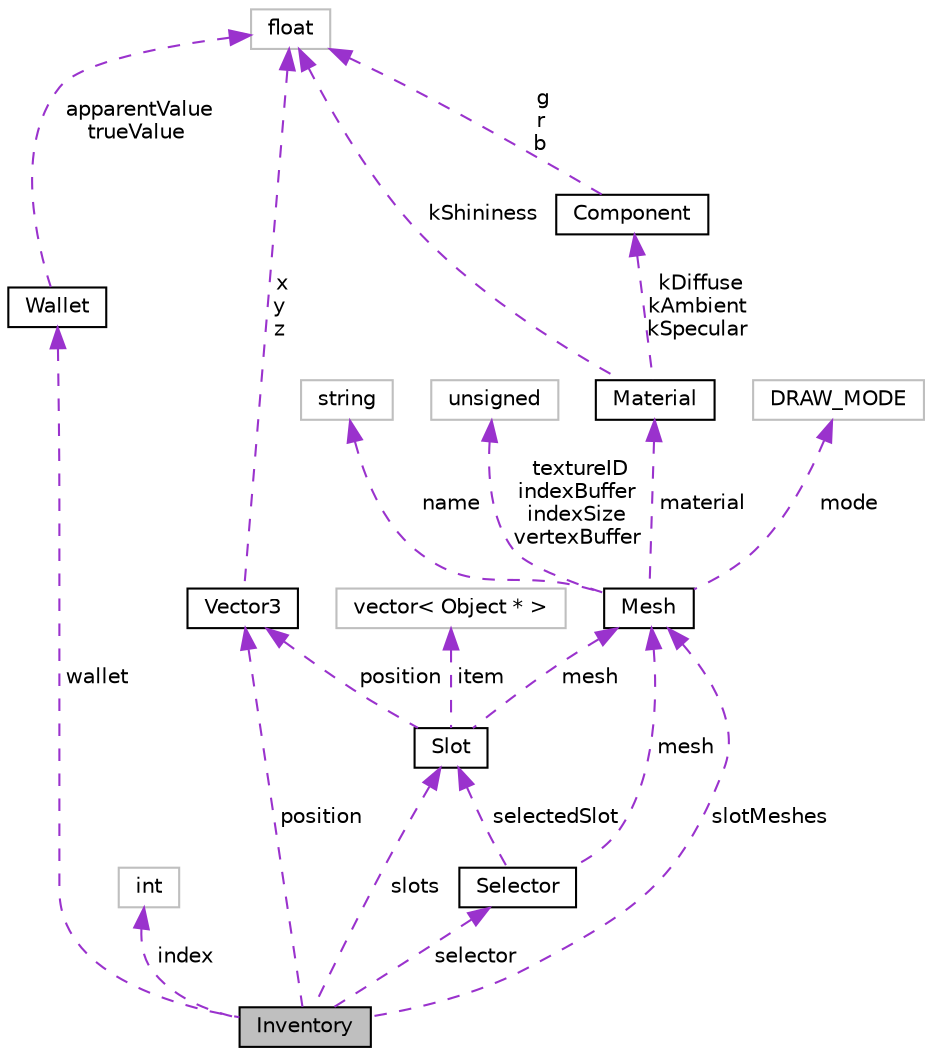digraph "Inventory"
{
  bgcolor="transparent";
  edge [fontname="Helvetica",fontsize="10",labelfontname="Helvetica",labelfontsize="10"];
  node [fontname="Helvetica",fontsize="10",shape=record];
  Node1 [label="Inventory",height=0.2,width=0.4,color="black", fillcolor="grey75", style="filled", fontcolor="black"];
  Node2 -> Node1 [dir="back",color="darkorchid3",fontsize="10",style="dashed",label=" wallet" ,fontname="Helvetica"];
  Node2 [label="Wallet",height=0.2,width=0.4,color="black",URL="$classWallet.html",tooltip="This is the players wallet when he picks up money obj. "];
  Node3 -> Node2 [dir="back",color="darkorchid3",fontsize="10",style="dashed",label=" apparentValue\ntrueValue" ,fontname="Helvetica"];
  Node3 [label="float",height=0.2,width=0.4,color="grey75"];
  Node4 -> Node1 [dir="back",color="darkorchid3",fontsize="10",style="dashed",label=" index" ,fontname="Helvetica"];
  Node4 [label="int",height=0.2,width=0.4,color="grey75"];
  Node5 -> Node1 [dir="back",color="darkorchid3",fontsize="10",style="dashed",label=" position" ,fontname="Helvetica"];
  Node5 [label="Vector3",height=0.2,width=0.4,color="black",URL="$structVector3.html",tooltip="Defines a 3D vector and its methods. "];
  Node3 -> Node5 [dir="back",color="darkorchid3",fontsize="10",style="dashed",label=" x\ny\nz" ,fontname="Helvetica"];
  Node6 -> Node1 [dir="back",color="darkorchid3",fontsize="10",style="dashed",label=" slotMeshes" ,fontname="Helvetica"];
  Node6 [label="Mesh",height=0.2,width=0.4,color="black",URL="$classMesh.html",tooltip="To store VBO (vertex & color buffer) and IBO (index buffer) "];
  Node7 -> Node6 [dir="back",color="darkorchid3",fontsize="10",style="dashed",label=" material" ,fontname="Helvetica"];
  Node7 [label="Material",height=0.2,width=0.4,color="black",URL="$structMaterial.html"];
  Node3 -> Node7 [dir="back",color="darkorchid3",fontsize="10",style="dashed",label=" kShininess" ,fontname="Helvetica"];
  Node8 -> Node7 [dir="back",color="darkorchid3",fontsize="10",style="dashed",label=" kDiffuse\nkAmbient\nkSpecular" ,fontname="Helvetica"];
  Node8 [label="Component",height=0.2,width=0.4,color="black",URL="$structComponent.html"];
  Node3 -> Node8 [dir="back",color="darkorchid3",fontsize="10",style="dashed",label=" g\nr\nb" ,fontname="Helvetica"];
  Node9 -> Node6 [dir="back",color="darkorchid3",fontsize="10",style="dashed",label=" mode" ,fontname="Helvetica"];
  Node9 [label="DRAW_MODE",height=0.2,width=0.4,color="grey75"];
  Node10 -> Node6 [dir="back",color="darkorchid3",fontsize="10",style="dashed",label=" name" ,fontname="Helvetica"];
  Node10 [label="string",height=0.2,width=0.4,color="grey75"];
  Node11 -> Node6 [dir="back",color="darkorchid3",fontsize="10",style="dashed",label=" textureID\nindexBuffer\nindexSize\nvertexBuffer" ,fontname="Helvetica"];
  Node11 [label="unsigned",height=0.2,width=0.4,color="grey75"];
  Node12 -> Node1 [dir="back",color="darkorchid3",fontsize="10",style="dashed",label=" slots" ,fontname="Helvetica"];
  Node12 [label="Slot",height=0.2,width=0.4,color="black",URL="$classSlot.html",tooltip="This is the players inventory UI. "];
  Node5 -> Node12 [dir="back",color="darkorchid3",fontsize="10",style="dashed",label=" position" ,fontname="Helvetica"];
  Node13 -> Node12 [dir="back",color="darkorchid3",fontsize="10",style="dashed",label=" item" ,fontname="Helvetica"];
  Node13 [label="vector\< Object * \>",height=0.2,width=0.4,color="grey75"];
  Node6 -> Node12 [dir="back",color="darkorchid3",fontsize="10",style="dashed",label=" mesh" ,fontname="Helvetica"];
  Node14 -> Node1 [dir="back",color="darkorchid3",fontsize="10",style="dashed",label=" selector" ,fontname="Helvetica"];
  Node14 [label="Selector",height=0.2,width=0.4,color="black",URL="$classSelector.html",tooltip="This is the selector indicator in the players inventory. "];
  Node12 -> Node14 [dir="back",color="darkorchid3",fontsize="10",style="dashed",label=" selectedSlot" ,fontname="Helvetica"];
  Node6 -> Node14 [dir="back",color="darkorchid3",fontsize="10",style="dashed",label=" mesh" ,fontname="Helvetica"];
}
